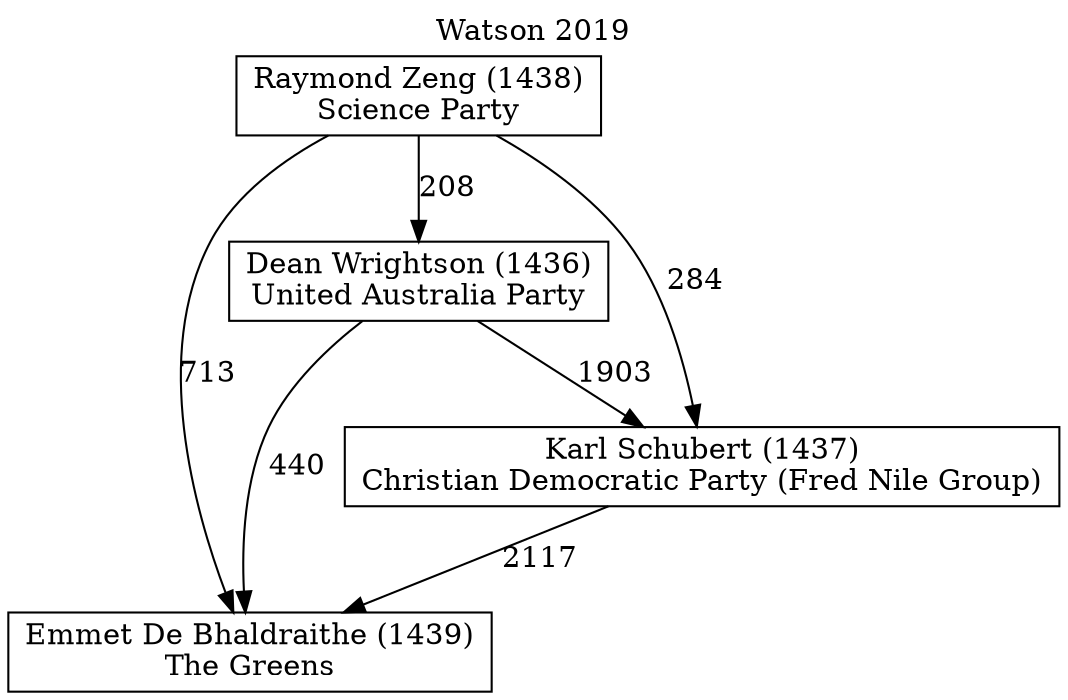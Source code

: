 // House preference flow
digraph "Emmet De Bhaldraithe (1439)_Watson_2019" {
	graph [label="Watson 2019" labelloc=t mclimit=10]
	node [shape=box]
	"Dean Wrightson (1436)" [label="Dean Wrightson (1436)
United Australia Party"]
	"Emmet De Bhaldraithe (1439)" [label="Emmet De Bhaldraithe (1439)
The Greens"]
	"Karl Schubert (1437)" [label="Karl Schubert (1437)
Christian Democratic Party (Fred Nile Group)"]
	"Raymond Zeng (1438)" [label="Raymond Zeng (1438)
Science Party"]
	"Dean Wrightson (1436)" -> "Emmet De Bhaldraithe (1439)" [label=440]
	"Dean Wrightson (1436)" -> "Karl Schubert (1437)" [label=1903]
	"Karl Schubert (1437)" -> "Emmet De Bhaldraithe (1439)" [label=2117]
	"Raymond Zeng (1438)" -> "Dean Wrightson (1436)" [label=208]
	"Raymond Zeng (1438)" -> "Emmet De Bhaldraithe (1439)" [label=713]
	"Raymond Zeng (1438)" -> "Karl Schubert (1437)" [label=284]
}
